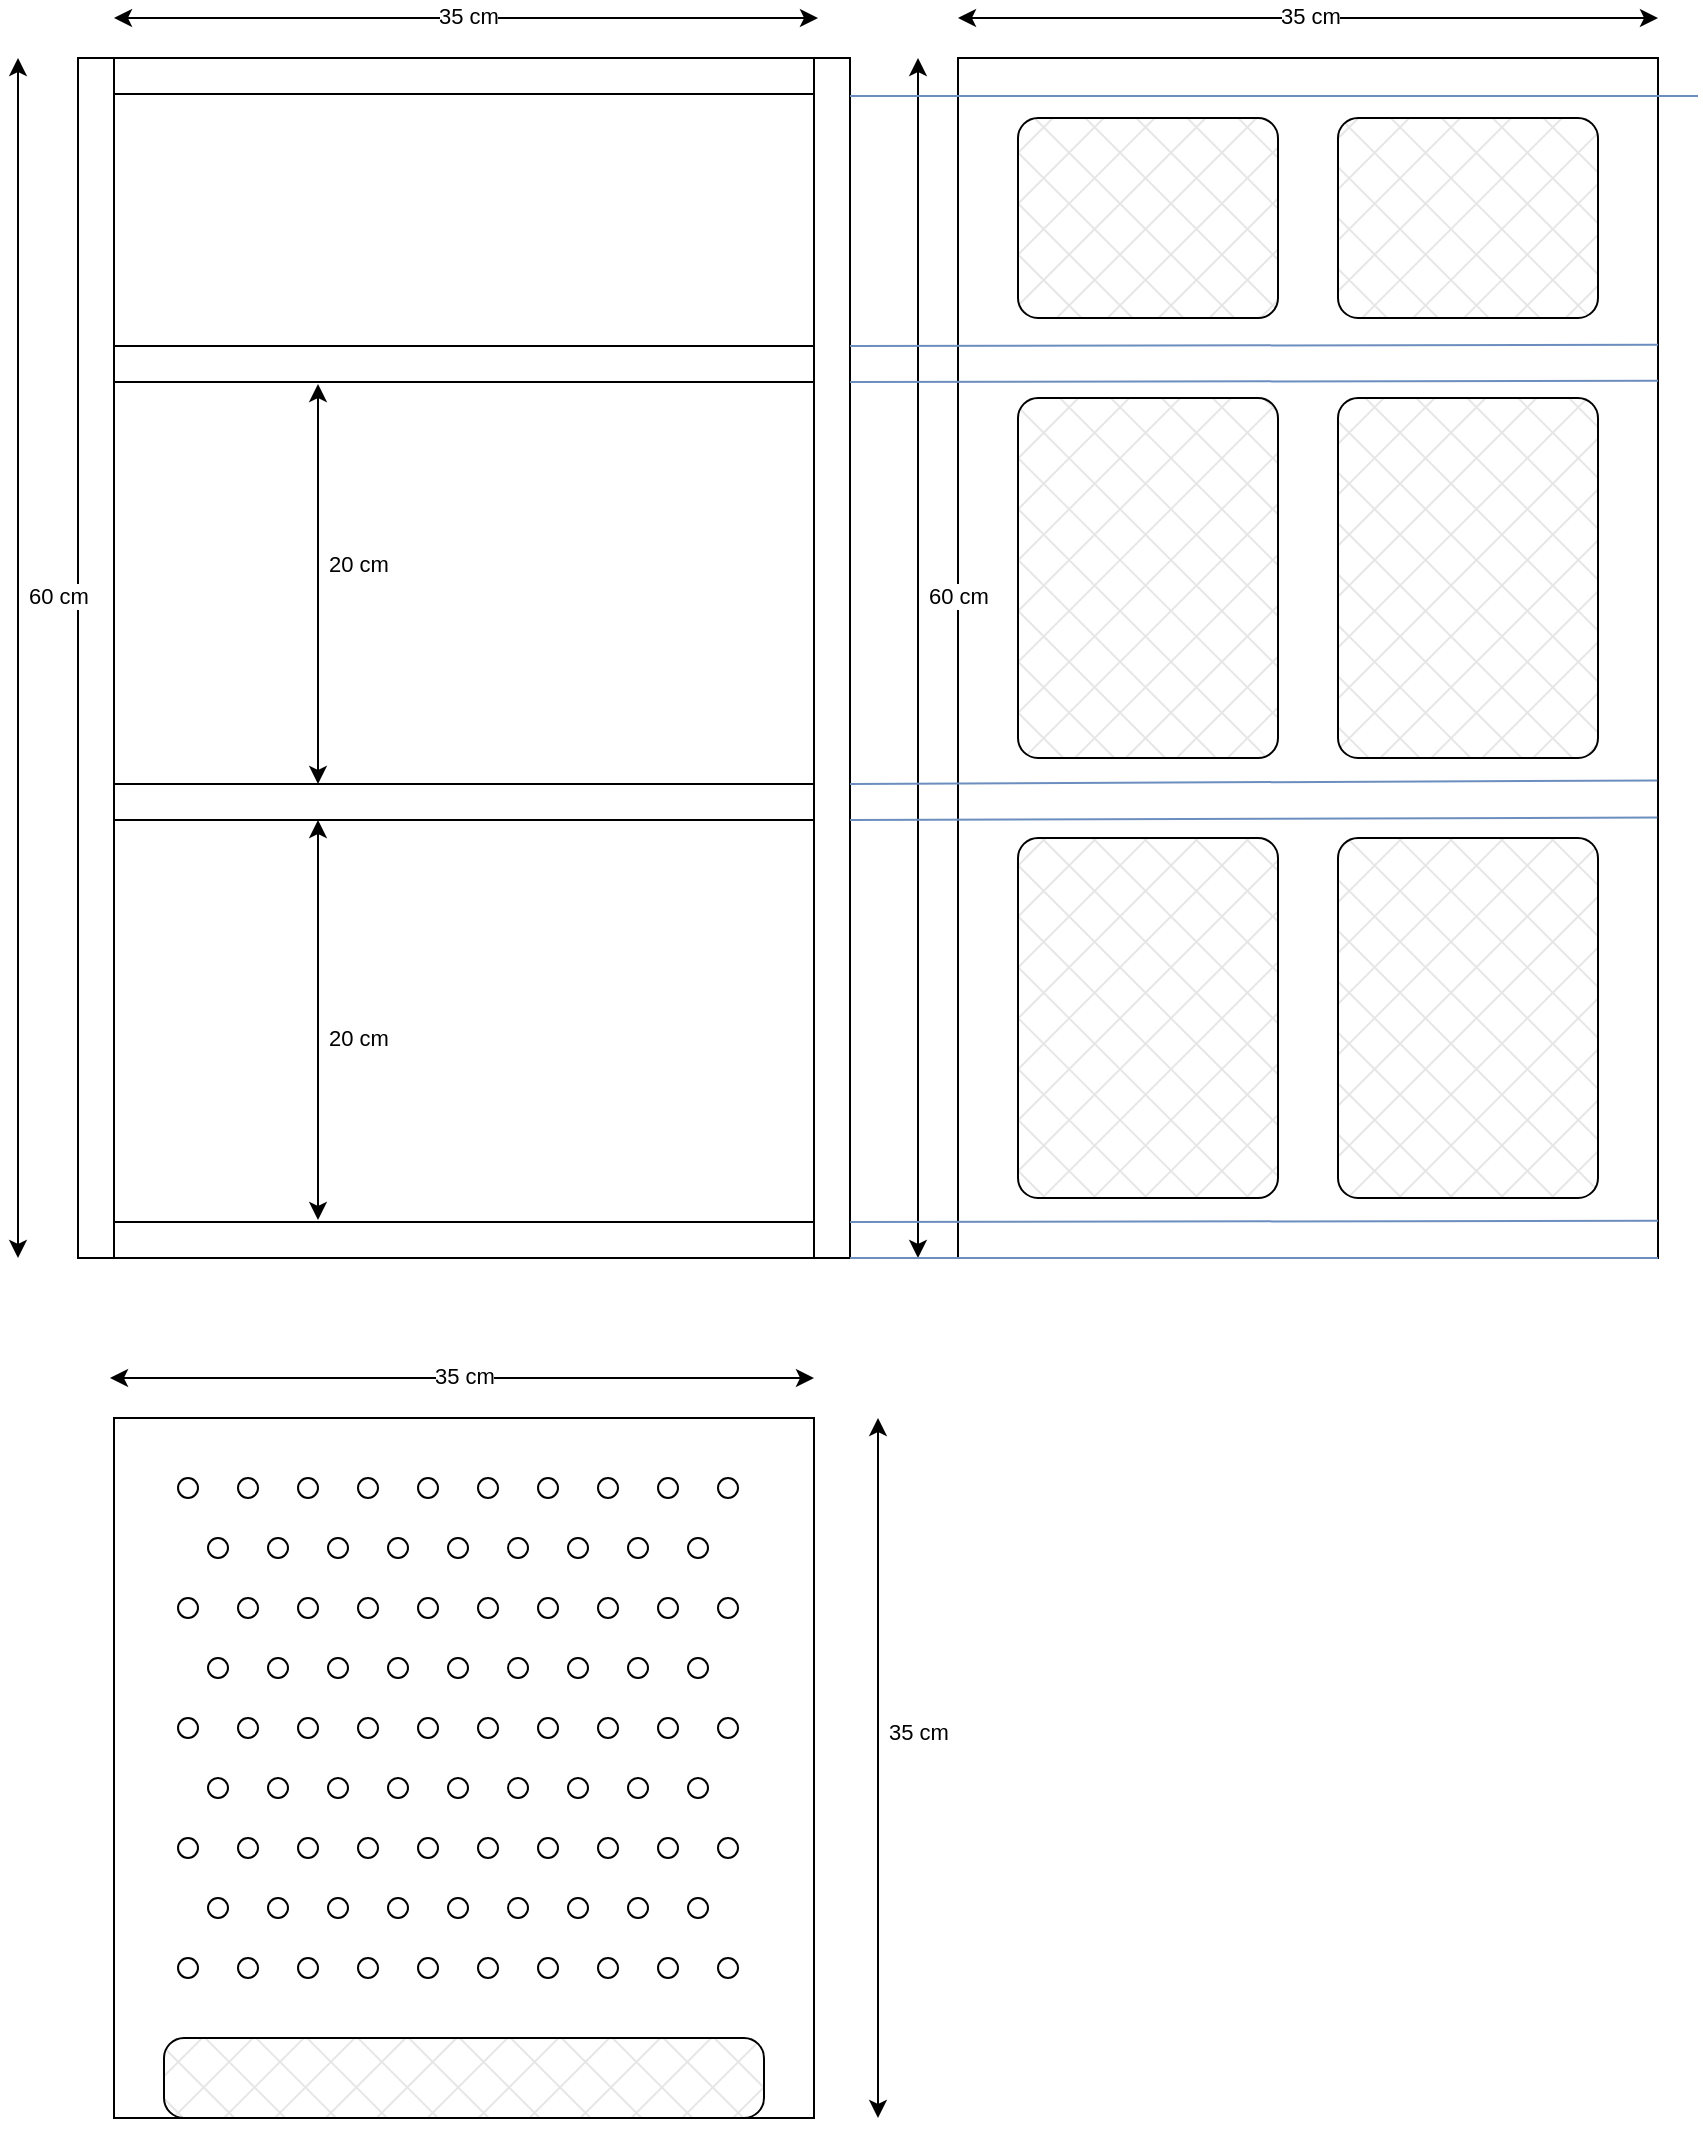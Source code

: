 <mxfile version="21.5.0" type="device">
  <diagram name="Page-1" id="XKvMm1ztO2zsUr1VdnXC">
    <mxGraphModel dx="1302" dy="724" grid="1" gridSize="10" guides="1" tooltips="1" connect="1" arrows="1" fold="1" page="1" pageScale="1" pageWidth="850" pageHeight="1100" math="0" shadow="0">
      <root>
        <mxCell id="0" />
        <mxCell id="1" parent="0" />
        <mxCell id="Ps-wqb1I6WNBujcLBkqB-1" value="" style="rounded=0;whiteSpace=wrap;html=1;" parent="1" vertex="1">
          <mxGeometry x="40" y="40" width="18" height="600" as="geometry" />
        </mxCell>
        <mxCell id="Ps-wqb1I6WNBujcLBkqB-2" value="" style="rounded=0;whiteSpace=wrap;html=1;" parent="1" vertex="1">
          <mxGeometry x="408" y="40" width="18" height="600" as="geometry" />
        </mxCell>
        <mxCell id="Ps-wqb1I6WNBujcLBkqB-3" value="" style="rounded=0;whiteSpace=wrap;html=1;" parent="1" vertex="1">
          <mxGeometry x="58" y="40" width="350" height="18" as="geometry" />
        </mxCell>
        <mxCell id="Ps-wqb1I6WNBujcLBkqB-4" value="" style="rounded=0;whiteSpace=wrap;html=1;" parent="1" vertex="1">
          <mxGeometry x="58" y="622" width="350" height="18" as="geometry" />
        </mxCell>
        <mxCell id="Ps-wqb1I6WNBujcLBkqB-5" value="" style="rounded=0;whiteSpace=wrap;html=1;" parent="1" vertex="1">
          <mxGeometry x="58" y="403" width="350" height="18" as="geometry" />
        </mxCell>
        <mxCell id="Ps-wqb1I6WNBujcLBkqB-6" value="" style="endArrow=classic;startArrow=classic;html=1;rounded=0;" parent="1" edge="1">
          <mxGeometry width="50" height="50" relative="1" as="geometry">
            <mxPoint x="160" y="621" as="sourcePoint" />
            <mxPoint x="160" y="421" as="targetPoint" />
          </mxGeometry>
        </mxCell>
        <mxCell id="Ps-wqb1I6WNBujcLBkqB-11" value="20 cm" style="edgeLabel;html=1;align=center;verticalAlign=middle;resizable=0;points=[];" parent="Ps-wqb1I6WNBujcLBkqB-6" vertex="1" connectable="0">
          <mxGeometry x="-0.14" relative="1" as="geometry">
            <mxPoint x="20" y="-5" as="offset" />
          </mxGeometry>
        </mxCell>
        <mxCell id="Ps-wqb1I6WNBujcLBkqB-8" value="" style="endArrow=classic;startArrow=classic;html=1;rounded=0;" parent="1" edge="1">
          <mxGeometry width="50" height="50" relative="1" as="geometry">
            <mxPoint x="160" y="403" as="sourcePoint" />
            <mxPoint x="160" y="203" as="targetPoint" />
          </mxGeometry>
        </mxCell>
        <mxCell id="Ps-wqb1I6WNBujcLBkqB-10" value="20 cm" style="edgeLabel;html=1;align=center;verticalAlign=middle;resizable=0;points=[];" parent="Ps-wqb1I6WNBujcLBkqB-8" vertex="1" connectable="0">
          <mxGeometry x="0.103" y="-1" relative="1" as="geometry">
            <mxPoint x="19" as="offset" />
          </mxGeometry>
        </mxCell>
        <mxCell id="Ps-wqb1I6WNBujcLBkqB-9" value="" style="rounded=0;whiteSpace=wrap;html=1;" parent="1" vertex="1">
          <mxGeometry x="58" y="184" width="350" height="18" as="geometry" />
        </mxCell>
        <mxCell id="Ps-wqb1I6WNBujcLBkqB-12" value="" style="endArrow=classic;startArrow=classic;html=1;rounded=0;" parent="1" edge="1">
          <mxGeometry width="50" height="50" relative="1" as="geometry">
            <mxPoint x="410" y="20" as="sourcePoint" />
            <mxPoint x="58" y="20" as="targetPoint" />
          </mxGeometry>
        </mxCell>
        <mxCell id="Ps-wqb1I6WNBujcLBkqB-13" value="35&amp;nbsp;cm" style="edgeLabel;html=1;align=center;verticalAlign=middle;resizable=0;points=[];" parent="Ps-wqb1I6WNBujcLBkqB-12" vertex="1" connectable="0">
          <mxGeometry x="0.103" y="-1" relative="1" as="geometry">
            <mxPoint x="19" as="offset" />
          </mxGeometry>
        </mxCell>
        <mxCell id="Ps-wqb1I6WNBujcLBkqB-14" value="" style="rounded=0;whiteSpace=wrap;html=1;" parent="1" vertex="1">
          <mxGeometry x="480" y="40" width="350" height="600" as="geometry" />
        </mxCell>
        <mxCell id="Ps-wqb1I6WNBujcLBkqB-15" value="" style="rounded=1;whiteSpace=wrap;html=1;fillColor=#E6E6E6;fillStyle=cross-hatch;absoluteArcSize=1;" parent="1" vertex="1">
          <mxGeometry x="510" y="70" width="130" height="100" as="geometry" />
        </mxCell>
        <mxCell id="Ps-wqb1I6WNBujcLBkqB-16" value="" style="rounded=1;whiteSpace=wrap;html=1;fillStyle=cross-hatch;fillColor=#E6E6E6;absoluteArcSize=1;" parent="1" vertex="1">
          <mxGeometry x="510" y="210" width="130" height="180" as="geometry" />
        </mxCell>
        <mxCell id="Ps-wqb1I6WNBujcLBkqB-17" value="" style="rounded=1;whiteSpace=wrap;html=1;fillColor=#E6E6E6;fillStyle=cross-hatch;shadow=0;glass=0;absoluteArcSize=1;" parent="1" vertex="1">
          <mxGeometry x="510" y="430" width="130" height="180" as="geometry" />
        </mxCell>
        <mxCell id="Ps-wqb1I6WNBujcLBkqB-18" value="" style="rounded=0;whiteSpace=wrap;html=1;" parent="1" vertex="1">
          <mxGeometry x="58" y="720" width="350" height="350" as="geometry" />
        </mxCell>
        <mxCell id="Ps-wqb1I6WNBujcLBkqB-19" value="" style="endArrow=classic;startArrow=classic;html=1;rounded=0;" parent="1" edge="1">
          <mxGeometry width="50" height="50" relative="1" as="geometry">
            <mxPoint x="408" y="700" as="sourcePoint" />
            <mxPoint x="56" y="700" as="targetPoint" />
          </mxGeometry>
        </mxCell>
        <mxCell id="Ps-wqb1I6WNBujcLBkqB-20" value="35&amp;nbsp;cm" style="edgeLabel;html=1;align=center;verticalAlign=middle;resizable=0;points=[];" parent="Ps-wqb1I6WNBujcLBkqB-19" vertex="1" connectable="0">
          <mxGeometry x="0.103" y="-1" relative="1" as="geometry">
            <mxPoint x="19" as="offset" />
          </mxGeometry>
        </mxCell>
        <mxCell id="Ps-wqb1I6WNBujcLBkqB-21" value="" style="endArrow=classic;startArrow=classic;html=1;rounded=0;" parent="1" edge="1">
          <mxGeometry width="50" height="50" relative="1" as="geometry">
            <mxPoint x="440" y="1070" as="sourcePoint" />
            <mxPoint x="440" y="720" as="targetPoint" />
          </mxGeometry>
        </mxCell>
        <mxCell id="Ps-wqb1I6WNBujcLBkqB-22" value="35 cm" style="edgeLabel;html=1;align=center;verticalAlign=middle;resizable=0;points=[];" parent="Ps-wqb1I6WNBujcLBkqB-21" vertex="1" connectable="0">
          <mxGeometry x="0.103" y="-1" relative="1" as="geometry">
            <mxPoint x="19" as="offset" />
          </mxGeometry>
        </mxCell>
        <mxCell id="Ps-wqb1I6WNBujcLBkqB-23" value="" style="endArrow=classic;startArrow=classic;html=1;rounded=0;" parent="1" edge="1">
          <mxGeometry width="50" height="50" relative="1" as="geometry">
            <mxPoint x="10" y="640" as="sourcePoint" />
            <mxPoint x="10" y="40" as="targetPoint" />
          </mxGeometry>
        </mxCell>
        <mxCell id="Ps-wqb1I6WNBujcLBkqB-24" value="60 cm" style="edgeLabel;html=1;align=center;verticalAlign=middle;resizable=0;points=[];" parent="Ps-wqb1I6WNBujcLBkqB-23" vertex="1" connectable="0">
          <mxGeometry x="0.103" y="-1" relative="1" as="geometry">
            <mxPoint x="19" as="offset" />
          </mxGeometry>
        </mxCell>
        <mxCell id="Ps-wqb1I6WNBujcLBkqB-25" value="" style="endArrow=classic;startArrow=classic;html=1;rounded=0;" parent="1" edge="1">
          <mxGeometry width="50" height="50" relative="1" as="geometry">
            <mxPoint x="460" y="640" as="sourcePoint" />
            <mxPoint x="460" y="40" as="targetPoint" />
          </mxGeometry>
        </mxCell>
        <mxCell id="Ps-wqb1I6WNBujcLBkqB-26" value="60 cm" style="edgeLabel;html=1;align=center;verticalAlign=middle;resizable=0;points=[];" parent="Ps-wqb1I6WNBujcLBkqB-25" vertex="1" connectable="0">
          <mxGeometry x="0.103" y="-1" relative="1" as="geometry">
            <mxPoint x="19" as="offset" />
          </mxGeometry>
        </mxCell>
        <mxCell id="Ps-wqb1I6WNBujcLBkqB-27" value="" style="endArrow=classic;startArrow=classic;html=1;rounded=0;" parent="1" edge="1">
          <mxGeometry width="50" height="50" relative="1" as="geometry">
            <mxPoint x="830" y="20" as="sourcePoint" />
            <mxPoint x="480" y="20" as="targetPoint" />
          </mxGeometry>
        </mxCell>
        <mxCell id="Ps-wqb1I6WNBujcLBkqB-28" value="35&amp;nbsp;cm" style="edgeLabel;html=1;align=center;verticalAlign=middle;resizable=0;points=[];" parent="Ps-wqb1I6WNBujcLBkqB-27" vertex="1" connectable="0">
          <mxGeometry x="0.103" y="-1" relative="1" as="geometry">
            <mxPoint x="19" as="offset" />
          </mxGeometry>
        </mxCell>
        <mxCell id="Ps-wqb1I6WNBujcLBkqB-30" value="" style="ellipse;whiteSpace=wrap;html=1;aspect=fixed;" parent="1" vertex="1">
          <mxGeometry x="90" y="750" width="10" height="10" as="geometry" />
        </mxCell>
        <mxCell id="Ps-wqb1I6WNBujcLBkqB-31" value="" style="ellipse;whiteSpace=wrap;html=1;aspect=fixed;" parent="1" vertex="1">
          <mxGeometry x="120" y="750" width="10" height="10" as="geometry" />
        </mxCell>
        <mxCell id="Ps-wqb1I6WNBujcLBkqB-32" value="" style="ellipse;whiteSpace=wrap;html=1;aspect=fixed;" parent="1" vertex="1">
          <mxGeometry x="150" y="750" width="10" height="10" as="geometry" />
        </mxCell>
        <mxCell id="Ps-wqb1I6WNBujcLBkqB-33" value="" style="ellipse;whiteSpace=wrap;html=1;aspect=fixed;" parent="1" vertex="1">
          <mxGeometry x="180" y="750" width="10" height="10" as="geometry" />
        </mxCell>
        <mxCell id="Ps-wqb1I6WNBujcLBkqB-34" value="" style="ellipse;whiteSpace=wrap;html=1;aspect=fixed;" parent="1" vertex="1">
          <mxGeometry x="210" y="750" width="10" height="10" as="geometry" />
        </mxCell>
        <mxCell id="Ps-wqb1I6WNBujcLBkqB-35" value="" style="ellipse;whiteSpace=wrap;html=1;aspect=fixed;" parent="1" vertex="1">
          <mxGeometry x="240" y="750" width="10" height="10" as="geometry" />
        </mxCell>
        <mxCell id="Ps-wqb1I6WNBujcLBkqB-36" value="" style="ellipse;whiteSpace=wrap;html=1;aspect=fixed;" parent="1" vertex="1">
          <mxGeometry x="270" y="750" width="10" height="10" as="geometry" />
        </mxCell>
        <mxCell id="Ps-wqb1I6WNBujcLBkqB-37" value="" style="ellipse;whiteSpace=wrap;html=1;aspect=fixed;" parent="1" vertex="1">
          <mxGeometry x="300" y="750" width="10" height="10" as="geometry" />
        </mxCell>
        <mxCell id="Ps-wqb1I6WNBujcLBkqB-38" value="" style="ellipse;whiteSpace=wrap;html=1;aspect=fixed;" parent="1" vertex="1">
          <mxGeometry x="330" y="750" width="10" height="10" as="geometry" />
        </mxCell>
        <mxCell id="Ps-wqb1I6WNBujcLBkqB-39" value="" style="ellipse;whiteSpace=wrap;html=1;aspect=fixed;" parent="1" vertex="1">
          <mxGeometry x="360" y="750" width="10" height="10" as="geometry" />
        </mxCell>
        <mxCell id="Ps-wqb1I6WNBujcLBkqB-41" value="" style="ellipse;whiteSpace=wrap;html=1;aspect=fixed;" parent="1" vertex="1">
          <mxGeometry x="105" y="780" width="10" height="10" as="geometry" />
        </mxCell>
        <mxCell id="Ps-wqb1I6WNBujcLBkqB-42" value="" style="ellipse;whiteSpace=wrap;html=1;aspect=fixed;" parent="1" vertex="1">
          <mxGeometry x="135" y="780" width="10" height="10" as="geometry" />
        </mxCell>
        <mxCell id="Ps-wqb1I6WNBujcLBkqB-43" value="" style="ellipse;whiteSpace=wrap;html=1;aspect=fixed;" parent="1" vertex="1">
          <mxGeometry x="165" y="780" width="10" height="10" as="geometry" />
        </mxCell>
        <mxCell id="Ps-wqb1I6WNBujcLBkqB-44" value="" style="ellipse;whiteSpace=wrap;html=1;aspect=fixed;" parent="1" vertex="1">
          <mxGeometry x="195" y="780" width="10" height="10" as="geometry" />
        </mxCell>
        <mxCell id="Ps-wqb1I6WNBujcLBkqB-45" value="" style="ellipse;whiteSpace=wrap;html=1;aspect=fixed;" parent="1" vertex="1">
          <mxGeometry x="225" y="780" width="10" height="10" as="geometry" />
        </mxCell>
        <mxCell id="Ps-wqb1I6WNBujcLBkqB-46" value="" style="ellipse;whiteSpace=wrap;html=1;aspect=fixed;" parent="1" vertex="1">
          <mxGeometry x="255" y="780" width="10" height="10" as="geometry" />
        </mxCell>
        <mxCell id="Ps-wqb1I6WNBujcLBkqB-47" value="" style="ellipse;whiteSpace=wrap;html=1;aspect=fixed;" parent="1" vertex="1">
          <mxGeometry x="285" y="780" width="10" height="10" as="geometry" />
        </mxCell>
        <mxCell id="Ps-wqb1I6WNBujcLBkqB-48" value="" style="ellipse;whiteSpace=wrap;html=1;aspect=fixed;" parent="1" vertex="1">
          <mxGeometry x="315" y="780" width="10" height="10" as="geometry" />
        </mxCell>
        <mxCell id="Ps-wqb1I6WNBujcLBkqB-49" value="" style="ellipse;whiteSpace=wrap;html=1;aspect=fixed;" parent="1" vertex="1">
          <mxGeometry x="345" y="780" width="10" height="10" as="geometry" />
        </mxCell>
        <mxCell id="Ps-wqb1I6WNBujcLBkqB-69" value="" style="ellipse;whiteSpace=wrap;html=1;aspect=fixed;" parent="1" vertex="1">
          <mxGeometry x="90" y="810" width="10" height="10" as="geometry" />
        </mxCell>
        <mxCell id="Ps-wqb1I6WNBujcLBkqB-70" value="" style="ellipse;whiteSpace=wrap;html=1;aspect=fixed;" parent="1" vertex="1">
          <mxGeometry x="120" y="810" width="10" height="10" as="geometry" />
        </mxCell>
        <mxCell id="Ps-wqb1I6WNBujcLBkqB-71" value="" style="ellipse;whiteSpace=wrap;html=1;aspect=fixed;" parent="1" vertex="1">
          <mxGeometry x="150" y="810" width="10" height="10" as="geometry" />
        </mxCell>
        <mxCell id="Ps-wqb1I6WNBujcLBkqB-72" value="" style="ellipse;whiteSpace=wrap;html=1;aspect=fixed;" parent="1" vertex="1">
          <mxGeometry x="180" y="810" width="10" height="10" as="geometry" />
        </mxCell>
        <mxCell id="Ps-wqb1I6WNBujcLBkqB-73" value="" style="ellipse;whiteSpace=wrap;html=1;aspect=fixed;" parent="1" vertex="1">
          <mxGeometry x="210" y="810" width="10" height="10" as="geometry" />
        </mxCell>
        <mxCell id="Ps-wqb1I6WNBujcLBkqB-74" value="" style="ellipse;whiteSpace=wrap;html=1;aspect=fixed;" parent="1" vertex="1">
          <mxGeometry x="240" y="810" width="10" height="10" as="geometry" />
        </mxCell>
        <mxCell id="Ps-wqb1I6WNBujcLBkqB-75" value="" style="ellipse;whiteSpace=wrap;html=1;aspect=fixed;" parent="1" vertex="1">
          <mxGeometry x="270" y="810" width="10" height="10" as="geometry" />
        </mxCell>
        <mxCell id="Ps-wqb1I6WNBujcLBkqB-76" value="" style="ellipse;whiteSpace=wrap;html=1;aspect=fixed;" parent="1" vertex="1">
          <mxGeometry x="300" y="810" width="10" height="10" as="geometry" />
        </mxCell>
        <mxCell id="Ps-wqb1I6WNBujcLBkqB-77" value="" style="ellipse;whiteSpace=wrap;html=1;aspect=fixed;" parent="1" vertex="1">
          <mxGeometry x="330" y="810" width="10" height="10" as="geometry" />
        </mxCell>
        <mxCell id="Ps-wqb1I6WNBujcLBkqB-78" value="" style="ellipse;whiteSpace=wrap;html=1;aspect=fixed;" parent="1" vertex="1">
          <mxGeometry x="360" y="810" width="10" height="10" as="geometry" />
        </mxCell>
        <mxCell id="Ps-wqb1I6WNBujcLBkqB-79" value="" style="ellipse;whiteSpace=wrap;html=1;aspect=fixed;" parent="1" vertex="1">
          <mxGeometry x="105" y="840" width="10" height="10" as="geometry" />
        </mxCell>
        <mxCell id="Ps-wqb1I6WNBujcLBkqB-80" value="" style="ellipse;whiteSpace=wrap;html=1;aspect=fixed;" parent="1" vertex="1">
          <mxGeometry x="135" y="840" width="10" height="10" as="geometry" />
        </mxCell>
        <mxCell id="Ps-wqb1I6WNBujcLBkqB-81" value="" style="ellipse;whiteSpace=wrap;html=1;aspect=fixed;" parent="1" vertex="1">
          <mxGeometry x="165" y="840" width="10" height="10" as="geometry" />
        </mxCell>
        <mxCell id="Ps-wqb1I6WNBujcLBkqB-82" value="" style="ellipse;whiteSpace=wrap;html=1;aspect=fixed;" parent="1" vertex="1">
          <mxGeometry x="195" y="840" width="10" height="10" as="geometry" />
        </mxCell>
        <mxCell id="Ps-wqb1I6WNBujcLBkqB-83" value="" style="ellipse;whiteSpace=wrap;html=1;aspect=fixed;" parent="1" vertex="1">
          <mxGeometry x="225" y="840" width="10" height="10" as="geometry" />
        </mxCell>
        <mxCell id="Ps-wqb1I6WNBujcLBkqB-84" value="" style="ellipse;whiteSpace=wrap;html=1;aspect=fixed;" parent="1" vertex="1">
          <mxGeometry x="255" y="840" width="10" height="10" as="geometry" />
        </mxCell>
        <mxCell id="Ps-wqb1I6WNBujcLBkqB-85" value="" style="ellipse;whiteSpace=wrap;html=1;aspect=fixed;" parent="1" vertex="1">
          <mxGeometry x="285" y="840" width="10" height="10" as="geometry" />
        </mxCell>
        <mxCell id="Ps-wqb1I6WNBujcLBkqB-86" value="" style="ellipse;whiteSpace=wrap;html=1;aspect=fixed;" parent="1" vertex="1">
          <mxGeometry x="315" y="840" width="10" height="10" as="geometry" />
        </mxCell>
        <mxCell id="Ps-wqb1I6WNBujcLBkqB-87" value="" style="ellipse;whiteSpace=wrap;html=1;aspect=fixed;" parent="1" vertex="1">
          <mxGeometry x="345" y="840" width="10" height="10" as="geometry" />
        </mxCell>
        <mxCell id="Ps-wqb1I6WNBujcLBkqB-88" value="" style="ellipse;whiteSpace=wrap;html=1;aspect=fixed;" parent="1" vertex="1">
          <mxGeometry x="90" y="870" width="10" height="10" as="geometry" />
        </mxCell>
        <mxCell id="Ps-wqb1I6WNBujcLBkqB-89" value="" style="ellipse;whiteSpace=wrap;html=1;aspect=fixed;" parent="1" vertex="1">
          <mxGeometry x="120" y="870" width="10" height="10" as="geometry" />
        </mxCell>
        <mxCell id="Ps-wqb1I6WNBujcLBkqB-90" value="" style="ellipse;whiteSpace=wrap;html=1;aspect=fixed;" parent="1" vertex="1">
          <mxGeometry x="150" y="870" width="10" height="10" as="geometry" />
        </mxCell>
        <mxCell id="Ps-wqb1I6WNBujcLBkqB-91" value="" style="ellipse;whiteSpace=wrap;html=1;aspect=fixed;" parent="1" vertex="1">
          <mxGeometry x="180" y="870" width="10" height="10" as="geometry" />
        </mxCell>
        <mxCell id="Ps-wqb1I6WNBujcLBkqB-92" value="" style="ellipse;whiteSpace=wrap;html=1;aspect=fixed;" parent="1" vertex="1">
          <mxGeometry x="210" y="870" width="10" height="10" as="geometry" />
        </mxCell>
        <mxCell id="Ps-wqb1I6WNBujcLBkqB-93" value="" style="ellipse;whiteSpace=wrap;html=1;aspect=fixed;" parent="1" vertex="1">
          <mxGeometry x="240" y="870" width="10" height="10" as="geometry" />
        </mxCell>
        <mxCell id="Ps-wqb1I6WNBujcLBkqB-94" value="" style="ellipse;whiteSpace=wrap;html=1;aspect=fixed;" parent="1" vertex="1">
          <mxGeometry x="270" y="870" width="10" height="10" as="geometry" />
        </mxCell>
        <mxCell id="Ps-wqb1I6WNBujcLBkqB-95" value="" style="ellipse;whiteSpace=wrap;html=1;aspect=fixed;" parent="1" vertex="1">
          <mxGeometry x="300" y="870" width="10" height="10" as="geometry" />
        </mxCell>
        <mxCell id="Ps-wqb1I6WNBujcLBkqB-96" value="" style="ellipse;whiteSpace=wrap;html=1;aspect=fixed;" parent="1" vertex="1">
          <mxGeometry x="330" y="870" width="10" height="10" as="geometry" />
        </mxCell>
        <mxCell id="Ps-wqb1I6WNBujcLBkqB-97" value="" style="ellipse;whiteSpace=wrap;html=1;aspect=fixed;" parent="1" vertex="1">
          <mxGeometry x="360" y="870" width="10" height="10" as="geometry" />
        </mxCell>
        <mxCell id="Ps-wqb1I6WNBujcLBkqB-98" value="" style="ellipse;whiteSpace=wrap;html=1;aspect=fixed;" parent="1" vertex="1">
          <mxGeometry x="105" y="900" width="10" height="10" as="geometry" />
        </mxCell>
        <mxCell id="Ps-wqb1I6WNBujcLBkqB-99" value="" style="ellipse;whiteSpace=wrap;html=1;aspect=fixed;" parent="1" vertex="1">
          <mxGeometry x="135" y="900" width="10" height="10" as="geometry" />
        </mxCell>
        <mxCell id="Ps-wqb1I6WNBujcLBkqB-100" value="" style="ellipse;whiteSpace=wrap;html=1;aspect=fixed;" parent="1" vertex="1">
          <mxGeometry x="165" y="900" width="10" height="10" as="geometry" />
        </mxCell>
        <mxCell id="Ps-wqb1I6WNBujcLBkqB-101" value="" style="ellipse;whiteSpace=wrap;html=1;aspect=fixed;" parent="1" vertex="1">
          <mxGeometry x="195" y="900" width="10" height="10" as="geometry" />
        </mxCell>
        <mxCell id="Ps-wqb1I6WNBujcLBkqB-102" value="" style="ellipse;whiteSpace=wrap;html=1;aspect=fixed;" parent="1" vertex="1">
          <mxGeometry x="225" y="900" width="10" height="10" as="geometry" />
        </mxCell>
        <mxCell id="Ps-wqb1I6WNBujcLBkqB-103" value="" style="ellipse;whiteSpace=wrap;html=1;aspect=fixed;" parent="1" vertex="1">
          <mxGeometry x="255" y="900" width="10" height="10" as="geometry" />
        </mxCell>
        <mxCell id="Ps-wqb1I6WNBujcLBkqB-104" value="" style="ellipse;whiteSpace=wrap;html=1;aspect=fixed;" parent="1" vertex="1">
          <mxGeometry x="285" y="900" width="10" height="10" as="geometry" />
        </mxCell>
        <mxCell id="Ps-wqb1I6WNBujcLBkqB-105" value="" style="ellipse;whiteSpace=wrap;html=1;aspect=fixed;" parent="1" vertex="1">
          <mxGeometry x="315" y="900" width="10" height="10" as="geometry" />
        </mxCell>
        <mxCell id="Ps-wqb1I6WNBujcLBkqB-106" value="" style="ellipse;whiteSpace=wrap;html=1;aspect=fixed;" parent="1" vertex="1">
          <mxGeometry x="345" y="900" width="10" height="10" as="geometry" />
        </mxCell>
        <mxCell id="Ps-wqb1I6WNBujcLBkqB-127" value="" style="ellipse;whiteSpace=wrap;html=1;aspect=fixed;" parent="1" vertex="1">
          <mxGeometry x="90" y="930" width="10" height="10" as="geometry" />
        </mxCell>
        <mxCell id="Ps-wqb1I6WNBujcLBkqB-128" value="" style="ellipse;whiteSpace=wrap;html=1;aspect=fixed;" parent="1" vertex="1">
          <mxGeometry x="120" y="930" width="10" height="10" as="geometry" />
        </mxCell>
        <mxCell id="Ps-wqb1I6WNBujcLBkqB-129" value="" style="ellipse;whiteSpace=wrap;html=1;aspect=fixed;" parent="1" vertex="1">
          <mxGeometry x="150" y="930" width="10" height="10" as="geometry" />
        </mxCell>
        <mxCell id="Ps-wqb1I6WNBujcLBkqB-130" value="" style="ellipse;whiteSpace=wrap;html=1;aspect=fixed;" parent="1" vertex="1">
          <mxGeometry x="180" y="930" width="10" height="10" as="geometry" />
        </mxCell>
        <mxCell id="Ps-wqb1I6WNBujcLBkqB-131" value="" style="ellipse;whiteSpace=wrap;html=1;aspect=fixed;" parent="1" vertex="1">
          <mxGeometry x="210" y="930" width="10" height="10" as="geometry" />
        </mxCell>
        <mxCell id="Ps-wqb1I6WNBujcLBkqB-132" value="" style="ellipse;whiteSpace=wrap;html=1;aspect=fixed;" parent="1" vertex="1">
          <mxGeometry x="240" y="930" width="10" height="10" as="geometry" />
        </mxCell>
        <mxCell id="Ps-wqb1I6WNBujcLBkqB-133" value="" style="ellipse;whiteSpace=wrap;html=1;aspect=fixed;" parent="1" vertex="1">
          <mxGeometry x="270" y="930" width="10" height="10" as="geometry" />
        </mxCell>
        <mxCell id="Ps-wqb1I6WNBujcLBkqB-134" value="" style="ellipse;whiteSpace=wrap;html=1;aspect=fixed;" parent="1" vertex="1">
          <mxGeometry x="300" y="930" width="10" height="10" as="geometry" />
        </mxCell>
        <mxCell id="Ps-wqb1I6WNBujcLBkqB-135" value="" style="ellipse;whiteSpace=wrap;html=1;aspect=fixed;" parent="1" vertex="1">
          <mxGeometry x="330" y="930" width="10" height="10" as="geometry" />
        </mxCell>
        <mxCell id="Ps-wqb1I6WNBujcLBkqB-136" value="" style="ellipse;whiteSpace=wrap;html=1;aspect=fixed;" parent="1" vertex="1">
          <mxGeometry x="360" y="930" width="10" height="10" as="geometry" />
        </mxCell>
        <mxCell id="Ps-wqb1I6WNBujcLBkqB-137" value="" style="rounded=1;whiteSpace=wrap;html=1;fillColor=#E6E6E6;fillStyle=cross-hatch;shadow=0;glass=0;absoluteArcSize=1;" parent="1" vertex="1">
          <mxGeometry x="83" y="1030" width="300" height="40" as="geometry" />
        </mxCell>
        <mxCell id="Ps-wqb1I6WNBujcLBkqB-138" value="" style="endArrow=none;html=1;strokeWidth=1;rounded=0;fillColor=#dae8fc;strokeColor=#6c8ebf;" parent="1" edge="1">
          <mxGeometry width="50" height="50" relative="1" as="geometry">
            <mxPoint x="426" y="59" as="sourcePoint" />
            <mxPoint x="850" y="59" as="targetPoint" />
          </mxGeometry>
        </mxCell>
        <mxCell id="Ps-wqb1I6WNBujcLBkqB-139" value="" style="endArrow=none;html=1;strokeWidth=1;rounded=0;exitX=1;exitY=1;exitDx=0;exitDy=0;entryX=1;entryY=0.239;entryDx=0;entryDy=0;entryPerimeter=0;fillColor=#dae8fc;strokeColor=#6c8ebf;" parent="1" target="Ps-wqb1I6WNBujcLBkqB-14" edge="1">
          <mxGeometry width="50" height="50" relative="1" as="geometry">
            <mxPoint x="426" y="184" as="sourcePoint" />
            <mxPoint x="850" y="185" as="targetPoint" />
          </mxGeometry>
        </mxCell>
        <mxCell id="Ps-wqb1I6WNBujcLBkqB-140" value="" style="endArrow=none;html=1;strokeWidth=1;rounded=0;exitX=1;exitY=1;exitDx=0;exitDy=0;entryX=1;entryY=0.269;entryDx=0;entryDy=0;entryPerimeter=0;fillColor=#dae8fc;strokeColor=#6c8ebf;" parent="1" target="Ps-wqb1I6WNBujcLBkqB-14" edge="1">
          <mxGeometry width="50" height="50" relative="1" as="geometry">
            <mxPoint x="426" y="202" as="sourcePoint" />
            <mxPoint x="850" y="203" as="targetPoint" />
          </mxGeometry>
        </mxCell>
        <mxCell id="Ps-wqb1I6WNBujcLBkqB-143" value="" style="endArrow=none;html=1;strokeWidth=1;rounded=0;exitX=1;exitY=1;exitDx=0;exitDy=0;entryX=0.999;entryY=0.602;entryDx=0;entryDy=0;entryPerimeter=0;fillColor=#dae8fc;strokeColor=#6c8ebf;" parent="1" target="Ps-wqb1I6WNBujcLBkqB-14" edge="1">
          <mxGeometry width="50" height="50" relative="1" as="geometry">
            <mxPoint x="426" y="403" as="sourcePoint" />
            <mxPoint x="850" y="404" as="targetPoint" />
          </mxGeometry>
        </mxCell>
        <mxCell id="Ps-wqb1I6WNBujcLBkqB-144" value="" style="endArrow=none;html=1;strokeWidth=1;rounded=0;exitX=1;exitY=1;exitDx=0;exitDy=0;entryX=0.999;entryY=0.633;entryDx=0;entryDy=0;entryPerimeter=0;fillColor=#dae8fc;strokeColor=#6c8ebf;" parent="1" target="Ps-wqb1I6WNBujcLBkqB-14" edge="1">
          <mxGeometry width="50" height="50" relative="1" as="geometry">
            <mxPoint x="426" y="421" as="sourcePoint" />
            <mxPoint x="850" y="422" as="targetPoint" />
          </mxGeometry>
        </mxCell>
        <mxCell id="Ps-wqb1I6WNBujcLBkqB-145" value="" style="endArrow=none;html=1;strokeWidth=1;rounded=0;exitX=1;exitY=1;exitDx=0;exitDy=0;entryX=1;entryY=0.969;entryDx=0;entryDy=0;entryPerimeter=0;fillColor=#dae8fc;strokeColor=#6c8ebf;" parent="1" target="Ps-wqb1I6WNBujcLBkqB-14" edge="1">
          <mxGeometry width="50" height="50" relative="1" as="geometry">
            <mxPoint x="426" y="622" as="sourcePoint" />
            <mxPoint x="850" y="623" as="targetPoint" />
          </mxGeometry>
        </mxCell>
        <mxCell id="Ps-wqb1I6WNBujcLBkqB-146" value="" style="endArrow=none;html=1;strokeWidth=1;rounded=0;exitX=1;exitY=1;exitDx=0;exitDy=0;entryX=1;entryY=1;entryDx=0;entryDy=0;fillColor=#dae8fc;strokeColor=#6c8ebf;" parent="1" target="Ps-wqb1I6WNBujcLBkqB-14" edge="1">
          <mxGeometry width="50" height="50" relative="1" as="geometry">
            <mxPoint x="426" y="640" as="sourcePoint" />
            <mxPoint x="850" y="641" as="targetPoint" />
          </mxGeometry>
        </mxCell>
        <mxCell id="Ps-wqb1I6WNBujcLBkqB-147" value="" style="rounded=1;whiteSpace=wrap;html=1;fillColor=#E6E6E6;fillStyle=cross-hatch;absoluteArcSize=1;perimeterSpacing=0;" parent="1" vertex="1">
          <mxGeometry x="670" y="70" width="130" height="100" as="geometry" />
        </mxCell>
        <mxCell id="Ps-wqb1I6WNBujcLBkqB-148" value="" style="rounded=1;whiteSpace=wrap;html=1;fillStyle=cross-hatch;fillColor=#E6E6E6;absoluteArcSize=1;" parent="1" vertex="1">
          <mxGeometry x="670" y="210" width="130" height="180" as="geometry" />
        </mxCell>
        <mxCell id="Ps-wqb1I6WNBujcLBkqB-149" value="" style="rounded=1;whiteSpace=wrap;html=1;fillColor=#E6E6E6;fillStyle=cross-hatch;shadow=0;glass=0;absoluteArcSize=1;" parent="1" vertex="1">
          <mxGeometry x="670" y="430" width="130" height="180" as="geometry" />
        </mxCell>
        <mxCell id="d5UcNyZ8xTuPlKqGbqK6-1" value="" style="ellipse;whiteSpace=wrap;html=1;aspect=fixed;" vertex="1" parent="1">
          <mxGeometry x="105" y="960" width="10" height="10" as="geometry" />
        </mxCell>
        <mxCell id="d5UcNyZ8xTuPlKqGbqK6-2" value="" style="ellipse;whiteSpace=wrap;html=1;aspect=fixed;" vertex="1" parent="1">
          <mxGeometry x="135" y="960" width="10" height="10" as="geometry" />
        </mxCell>
        <mxCell id="d5UcNyZ8xTuPlKqGbqK6-3" value="" style="ellipse;whiteSpace=wrap;html=1;aspect=fixed;" vertex="1" parent="1">
          <mxGeometry x="165" y="960" width="10" height="10" as="geometry" />
        </mxCell>
        <mxCell id="d5UcNyZ8xTuPlKqGbqK6-4" value="" style="ellipse;whiteSpace=wrap;html=1;aspect=fixed;" vertex="1" parent="1">
          <mxGeometry x="195" y="960" width="10" height="10" as="geometry" />
        </mxCell>
        <mxCell id="d5UcNyZ8xTuPlKqGbqK6-5" value="" style="ellipse;whiteSpace=wrap;html=1;aspect=fixed;" vertex="1" parent="1">
          <mxGeometry x="225" y="960" width="10" height="10" as="geometry" />
        </mxCell>
        <mxCell id="d5UcNyZ8xTuPlKqGbqK6-6" value="" style="ellipse;whiteSpace=wrap;html=1;aspect=fixed;" vertex="1" parent="1">
          <mxGeometry x="255" y="960" width="10" height="10" as="geometry" />
        </mxCell>
        <mxCell id="d5UcNyZ8xTuPlKqGbqK6-7" value="" style="ellipse;whiteSpace=wrap;html=1;aspect=fixed;" vertex="1" parent="1">
          <mxGeometry x="285" y="960" width="10" height="10" as="geometry" />
        </mxCell>
        <mxCell id="d5UcNyZ8xTuPlKqGbqK6-8" value="" style="ellipse;whiteSpace=wrap;html=1;aspect=fixed;" vertex="1" parent="1">
          <mxGeometry x="315" y="960" width="10" height="10" as="geometry" />
        </mxCell>
        <mxCell id="d5UcNyZ8xTuPlKqGbqK6-9" value="" style="ellipse;whiteSpace=wrap;html=1;aspect=fixed;" vertex="1" parent="1">
          <mxGeometry x="345" y="960" width="10" height="10" as="geometry" />
        </mxCell>
        <mxCell id="d5UcNyZ8xTuPlKqGbqK6-10" value="" style="ellipse;whiteSpace=wrap;html=1;aspect=fixed;" vertex="1" parent="1">
          <mxGeometry x="90" y="990" width="10" height="10" as="geometry" />
        </mxCell>
        <mxCell id="d5UcNyZ8xTuPlKqGbqK6-11" value="" style="ellipse;whiteSpace=wrap;html=1;aspect=fixed;" vertex="1" parent="1">
          <mxGeometry x="120" y="990" width="10" height="10" as="geometry" />
        </mxCell>
        <mxCell id="d5UcNyZ8xTuPlKqGbqK6-12" value="" style="ellipse;whiteSpace=wrap;html=1;aspect=fixed;" vertex="1" parent="1">
          <mxGeometry x="150" y="990" width="10" height="10" as="geometry" />
        </mxCell>
        <mxCell id="d5UcNyZ8xTuPlKqGbqK6-13" value="" style="ellipse;whiteSpace=wrap;html=1;aspect=fixed;" vertex="1" parent="1">
          <mxGeometry x="180" y="990" width="10" height="10" as="geometry" />
        </mxCell>
        <mxCell id="d5UcNyZ8xTuPlKqGbqK6-14" value="" style="ellipse;whiteSpace=wrap;html=1;aspect=fixed;" vertex="1" parent="1">
          <mxGeometry x="210" y="990" width="10" height="10" as="geometry" />
        </mxCell>
        <mxCell id="d5UcNyZ8xTuPlKqGbqK6-15" value="" style="ellipse;whiteSpace=wrap;html=1;aspect=fixed;" vertex="1" parent="1">
          <mxGeometry x="240" y="990" width="10" height="10" as="geometry" />
        </mxCell>
        <mxCell id="d5UcNyZ8xTuPlKqGbqK6-16" value="" style="ellipse;whiteSpace=wrap;html=1;aspect=fixed;" vertex="1" parent="1">
          <mxGeometry x="270" y="990" width="10" height="10" as="geometry" />
        </mxCell>
        <mxCell id="d5UcNyZ8xTuPlKqGbqK6-17" value="" style="ellipse;whiteSpace=wrap;html=1;aspect=fixed;" vertex="1" parent="1">
          <mxGeometry x="300" y="990" width="10" height="10" as="geometry" />
        </mxCell>
        <mxCell id="d5UcNyZ8xTuPlKqGbqK6-18" value="" style="ellipse;whiteSpace=wrap;html=1;aspect=fixed;" vertex="1" parent="1">
          <mxGeometry x="330" y="990" width="10" height="10" as="geometry" />
        </mxCell>
        <mxCell id="d5UcNyZ8xTuPlKqGbqK6-19" value="" style="ellipse;whiteSpace=wrap;html=1;aspect=fixed;" vertex="1" parent="1">
          <mxGeometry x="360" y="990" width="10" height="10" as="geometry" />
        </mxCell>
      </root>
    </mxGraphModel>
  </diagram>
</mxfile>
